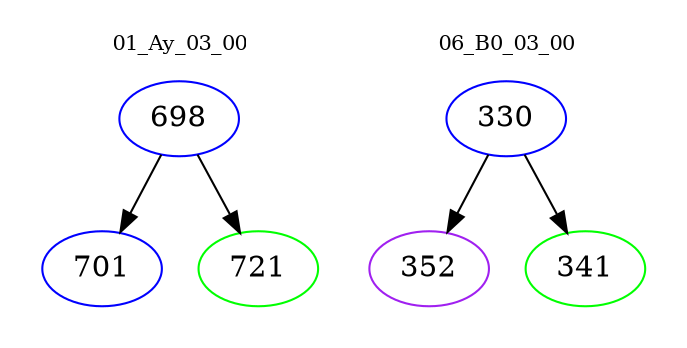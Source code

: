 digraph{
subgraph cluster_0 {
color = white
label = "01_Ay_03_00";
fontsize=10;
T0_698 [label="698", color="blue"]
T0_698 -> T0_701 [color="black"]
T0_701 [label="701", color="blue"]
T0_698 -> T0_721 [color="black"]
T0_721 [label="721", color="green"]
}
subgraph cluster_1 {
color = white
label = "06_B0_03_00";
fontsize=10;
T1_330 [label="330", color="blue"]
T1_330 -> T1_352 [color="black"]
T1_352 [label="352", color="purple"]
T1_330 -> T1_341 [color="black"]
T1_341 [label="341", color="green"]
}
}

